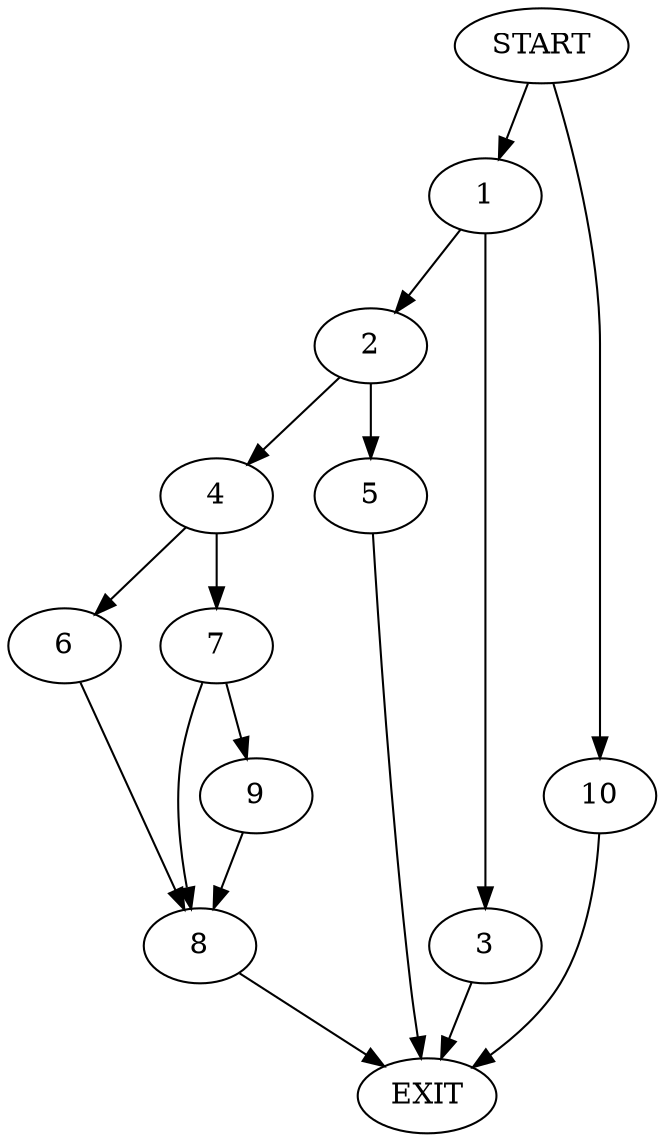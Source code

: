 digraph {
0 [label="START"]
11 [label="EXIT"]
0 -> 1
1 -> 2
1 -> 3
3 -> 11
2 -> 4
2 -> 5
5 -> 11
4 -> 6
4 -> 7
6 -> 8
7 -> 9
7 -> 8
8 -> 11
9 -> 8
0 -> 10
10 -> 11
}
